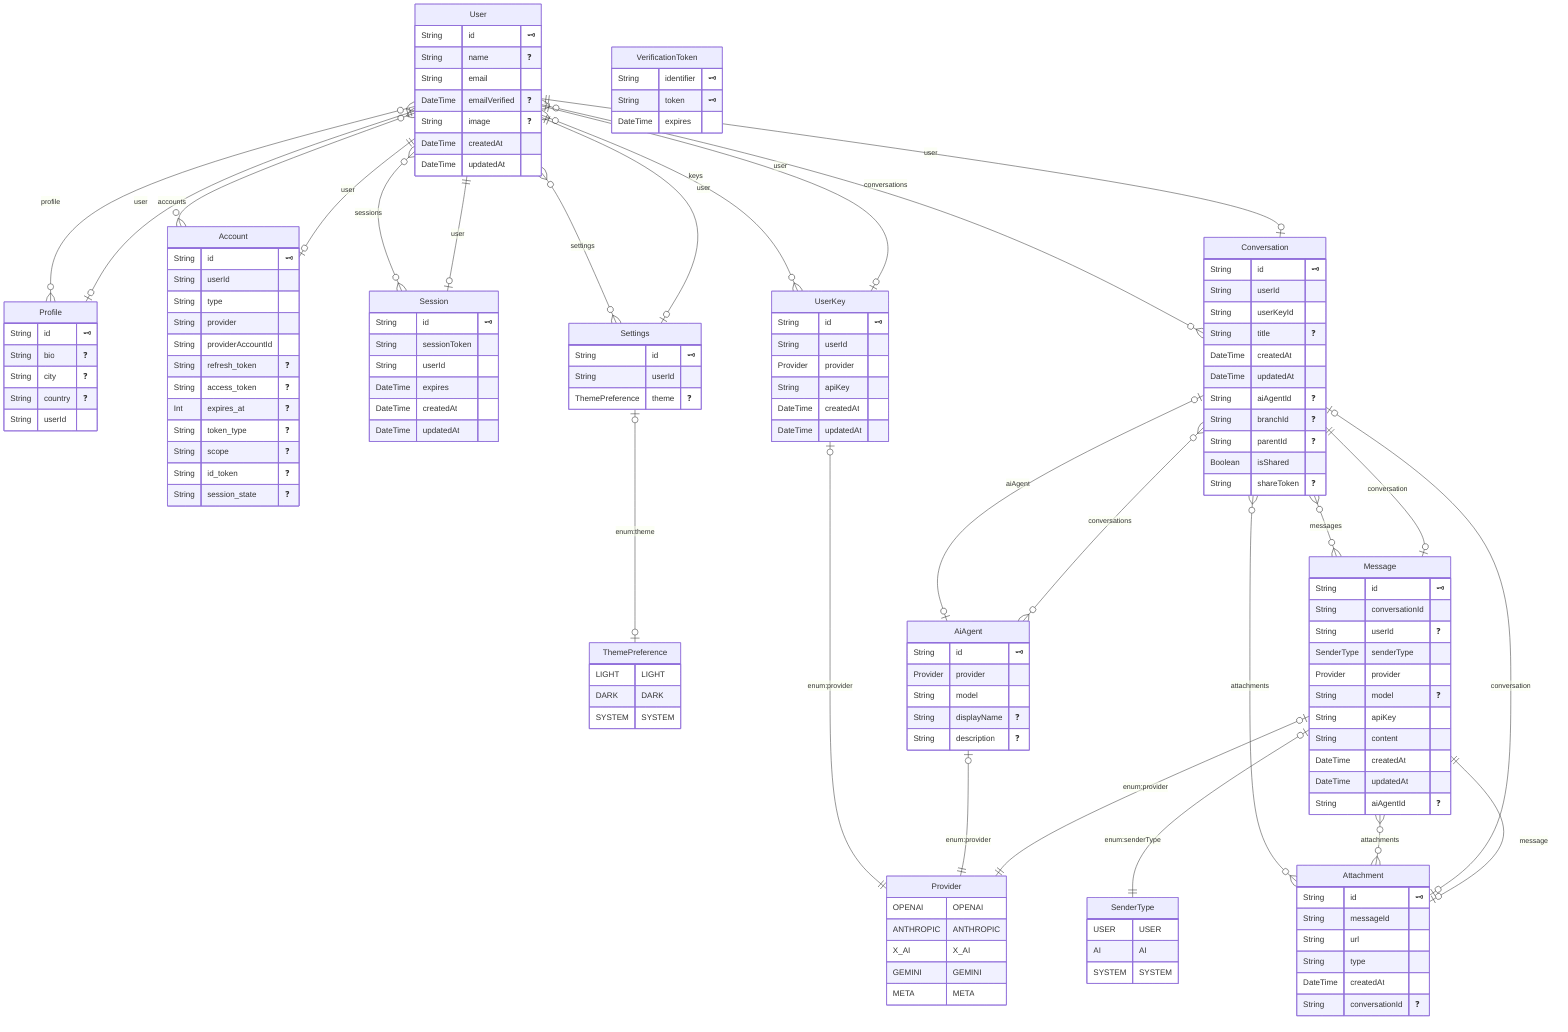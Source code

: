 erDiagram

        SenderType {
            USER USER
AI AI
SYSTEM SYSTEM
        }
    


        ThemePreference {
            LIGHT LIGHT
DARK DARK
SYSTEM SYSTEM
        }
    


        Provider {
            OPENAI OPENAI
ANTHROPIC ANTHROPIC
X_AI X_AI
GEMINI GEMINI
META META
        }
    
  "User" {
    String id "🗝️"
    String name "❓"
    String email 
    DateTime emailVerified "❓"
    String image "❓"
    DateTime createdAt 
    DateTime updatedAt 
    }
  

  "Profile" {
    String id "🗝️"
    String bio "❓"
    String city "❓"
    String country "❓"
    String userId 
    }
  

  "Account" {
    String id "🗝️"
    String userId 
    String type 
    String provider 
    String providerAccountId 
    String refresh_token "❓"
    String access_token "❓"
    Int expires_at "❓"
    String token_type "❓"
    String scope "❓"
    String id_token "❓"
    String session_state "❓"
    }
  

  "Session" {
    String id "🗝️"
    String sessionToken 
    String userId 
    DateTime expires 
    DateTime createdAt 
    DateTime updatedAt 
    }
  

  "UserKey" {
    String id "🗝️"
    String userId 
    Provider provider 
    String apiKey 
    DateTime createdAt 
    DateTime updatedAt 
    }
  

  "Settings" {
    String id "🗝️"
    String userId 
    ThemePreference theme "❓"
    }
  

  "AiAgent" {
    String id "🗝️"
    Provider provider 
    String model 
    String displayName "❓"
    String description "❓"
    }
  

  "Conversation" {
    String id "🗝️"
    String userId 
    String userKeyId 
    String title "❓"
    DateTime createdAt 
    DateTime updatedAt 
    String aiAgentId "❓"
    String branchId "❓"
    String parentId "❓"
    Boolean isShared 
    String shareToken "❓"
    }
  

  "Message" {
    String id "🗝️"
    String conversationId 
    String userId "❓"
    SenderType senderType 
    Provider provider 
    String model "❓"
    String apiKey 
    String content 
    DateTime createdAt 
    DateTime updatedAt 
    String aiAgentId "❓"
    }
  

  "Attachment" {
    String id "🗝️"
    String messageId 
    String url 
    String type 
    DateTime createdAt 
    String conversationId "❓"
    }
  

  "VerificationToken" {
    String identifier "🗝️"
    String token "🗝️"
    DateTime expires 
    }
  
    "User" o{--}o "Profile" : "profile"
    "User" o{--}o "Account" : "accounts"
    "User" o{--}o "Session" : "sessions"
    "User" o{--}o "UserKey" : "keys"
    "User" o{--}o "Conversation" : "conversations"
    "User" o{--}o "Settings" : "settings"
    "Profile" o|--|| "User" : "user"
    "Account" o|--|| "User" : "user"
    "Session" o|--|| "User" : "user"
    "UserKey" o|--|| "Provider" : "enum:provider"
    "UserKey" o|--|| "User" : "user"
    "Settings" o|--|| "User" : "user"
    "Settings" o|--|o "ThemePreference" : "enum:theme"
    "AiAgent" o|--|| "Provider" : "enum:provider"
    "AiAgent" o{--}o "Conversation" : "conversations"
    "Conversation" o|--|| "User" : "user"
    "Conversation" o{--}o "Message" : "messages"
    "Conversation" o|--|o "AiAgent" : "aiAgent"
    "Conversation" o{--}o "Attachment" : "attachments"
    "Message" o|--|| "SenderType" : "enum:senderType"
    "Message" o|--|| "Provider" : "enum:provider"
    "Message" o{--}o "Attachment" : "attachments"
    "Message" o|--|| "Conversation" : "conversation"
    "Attachment" o|--|o "Conversation" : "conversation"
    "Attachment" o|--|| "Message" : "message"
